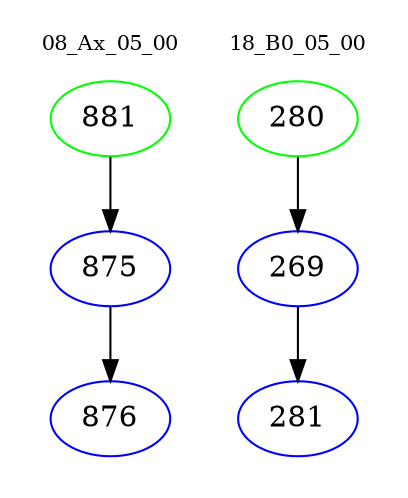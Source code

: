 digraph{
subgraph cluster_0 {
color = white
label = "08_Ax_05_00";
fontsize=10;
T0_881 [label="881", color="green"]
T0_881 -> T0_875 [color="black"]
T0_875 [label="875", color="blue"]
T0_875 -> T0_876 [color="black"]
T0_876 [label="876", color="blue"]
}
subgraph cluster_1 {
color = white
label = "18_B0_05_00";
fontsize=10;
T1_280 [label="280", color="green"]
T1_280 -> T1_269 [color="black"]
T1_269 [label="269", color="blue"]
T1_269 -> T1_281 [color="black"]
T1_281 [label="281", color="blue"]
}
}
